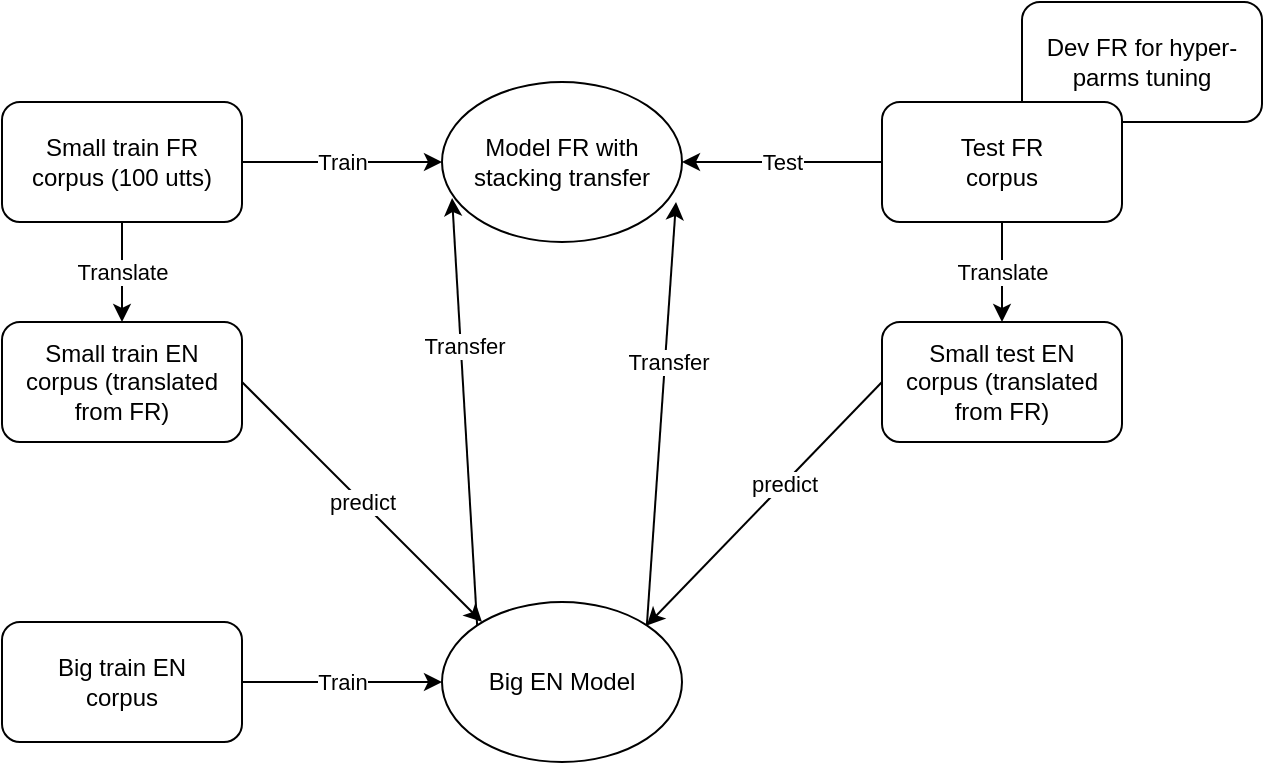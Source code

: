 <mxfile version="12.9.13" type="github">
  <diagram id="e5zmtrrgPIbbWgzgqXBb" name="Page-1">
    <mxGraphModel dx="821" dy="464" grid="1" gridSize="10" guides="1" tooltips="1" connect="1" arrows="1" fold="1" page="1" pageScale="1" pageWidth="850" pageHeight="1100" math="0" shadow="0">
      <root>
        <mxCell id="0" />
        <mxCell id="1" parent="0" />
        <mxCell id="VYg63ry91aRJ3OjFoSVQ-1" value="&lt;div&gt;Small train FR&lt;/div&gt;&lt;div&gt;corpus (100 utts)&lt;br&gt;&lt;/div&gt;" style="rounded=1;whiteSpace=wrap;html=1;" vertex="1" parent="1">
          <mxGeometry x="40" y="80" width="120" height="60" as="geometry" />
        </mxCell>
        <mxCell id="VYg63ry91aRJ3OjFoSVQ-2" value="&lt;div&gt;Model FR with&lt;/div&gt;&lt;div&gt;stacking transfer&lt;br&gt;&lt;/div&gt;" style="ellipse;whiteSpace=wrap;html=1;" vertex="1" parent="1">
          <mxGeometry x="260" y="70" width="120" height="80" as="geometry" />
        </mxCell>
        <mxCell id="VYg63ry91aRJ3OjFoSVQ-3" value="Train" style="endArrow=classic;html=1;exitX=1;exitY=0.5;exitDx=0;exitDy=0;entryX=0;entryY=0.5;entryDx=0;entryDy=0;" edge="1" parent="1" source="VYg63ry91aRJ3OjFoSVQ-1" target="VYg63ry91aRJ3OjFoSVQ-2">
          <mxGeometry width="50" height="50" relative="1" as="geometry">
            <mxPoint x="400" y="270" as="sourcePoint" />
            <mxPoint x="450" y="220" as="targetPoint" />
          </mxGeometry>
        </mxCell>
        <mxCell id="VYg63ry91aRJ3OjFoSVQ-5" value="Test" style="endArrow=classic;html=1;entryX=1;entryY=0.5;entryDx=0;entryDy=0;exitX=0;exitY=0.5;exitDx=0;exitDy=0;" edge="1" parent="1" source="VYg63ry91aRJ3OjFoSVQ-4" target="VYg63ry91aRJ3OjFoSVQ-2">
          <mxGeometry width="50" height="50" relative="1" as="geometry">
            <mxPoint x="400" y="270" as="sourcePoint" />
            <mxPoint x="450" y="220" as="targetPoint" />
          </mxGeometry>
        </mxCell>
        <mxCell id="VYg63ry91aRJ3OjFoSVQ-6" value="&lt;div&gt;Big train EN&lt;/div&gt;&lt;div&gt;corpus&lt;/div&gt;" style="rounded=1;whiteSpace=wrap;html=1;" vertex="1" parent="1">
          <mxGeometry x="40" y="340" width="120" height="60" as="geometry" />
        </mxCell>
        <mxCell id="VYg63ry91aRJ3OjFoSVQ-7" value="Big EN Model" style="ellipse;whiteSpace=wrap;html=1;" vertex="1" parent="1">
          <mxGeometry x="260" y="330" width="120" height="80" as="geometry" />
        </mxCell>
        <mxCell id="VYg63ry91aRJ3OjFoSVQ-8" value="Train" style="endArrow=classic;html=1;exitX=1;exitY=0.5;exitDx=0;exitDy=0;entryX=0;entryY=0.5;entryDx=0;entryDy=0;" edge="1" parent="1" target="VYg63ry91aRJ3OjFoSVQ-7">
          <mxGeometry width="50" height="50" relative="1" as="geometry">
            <mxPoint x="160" y="370" as="sourcePoint" />
            <mxPoint x="450" y="480" as="targetPoint" />
          </mxGeometry>
        </mxCell>
        <mxCell id="VYg63ry91aRJ3OjFoSVQ-9" value="Translate" style="endArrow=classic;html=1;exitX=0.5;exitY=1;exitDx=0;exitDy=0;" edge="1" parent="1" source="VYg63ry91aRJ3OjFoSVQ-1" target="VYg63ry91aRJ3OjFoSVQ-10">
          <mxGeometry width="50" height="50" relative="1" as="geometry">
            <mxPoint x="400" y="270" as="sourcePoint" />
            <mxPoint x="450" y="220" as="targetPoint" />
          </mxGeometry>
        </mxCell>
        <mxCell id="VYg63ry91aRJ3OjFoSVQ-10" value="&lt;div&gt;Small train EN&lt;/div&gt;&lt;div&gt;corpus (translated from FR)&lt;br&gt;&lt;/div&gt;" style="rounded=1;whiteSpace=wrap;html=1;" vertex="1" parent="1">
          <mxGeometry x="40" y="190" width="120" height="60" as="geometry" />
        </mxCell>
        <mxCell id="VYg63ry91aRJ3OjFoSVQ-11" value="Translate" style="endArrow=classic;html=1;exitX=0.5;exitY=1;exitDx=0;exitDy=0;" edge="1" parent="1" target="VYg63ry91aRJ3OjFoSVQ-12">
          <mxGeometry width="50" height="50" relative="1" as="geometry">
            <mxPoint x="540" y="140" as="sourcePoint" />
            <mxPoint x="890" y="220" as="targetPoint" />
          </mxGeometry>
        </mxCell>
        <mxCell id="VYg63ry91aRJ3OjFoSVQ-12" value="&lt;div&gt;Small test EN&lt;/div&gt;&lt;div&gt;corpus (translated from FR)&lt;br&gt;&lt;/div&gt;" style="rounded=1;whiteSpace=wrap;html=1;" vertex="1" parent="1">
          <mxGeometry x="480" y="190" width="120" height="60" as="geometry" />
        </mxCell>
        <mxCell id="VYg63ry91aRJ3OjFoSVQ-13" value="" style="endArrow=classic;html=1;exitX=0;exitY=0;exitDx=0;exitDy=0;entryX=0.042;entryY=0.725;entryDx=0;entryDy=0;entryPerimeter=0;" edge="1" parent="1" source="VYg63ry91aRJ3OjFoSVQ-7" target="VYg63ry91aRJ3OjFoSVQ-2">
          <mxGeometry width="50" height="50" relative="1" as="geometry">
            <mxPoint x="400" y="270" as="sourcePoint" />
            <mxPoint x="250" y="170" as="targetPoint" />
          </mxGeometry>
        </mxCell>
        <mxCell id="VYg63ry91aRJ3OjFoSVQ-18" value="Transfer" style="edgeLabel;html=1;align=center;verticalAlign=middle;resizable=0;points=[];" vertex="1" connectable="0" parent="VYg63ry91aRJ3OjFoSVQ-13">
          <mxGeometry x="0.307" y="-1" relative="1" as="geometry">
            <mxPoint as="offset" />
          </mxGeometry>
        </mxCell>
        <mxCell id="VYg63ry91aRJ3OjFoSVQ-14" value="&lt;div&gt;predict&lt;/div&gt;" style="endArrow=classic;html=1;exitX=1;exitY=0.5;exitDx=0;exitDy=0;" edge="1" parent="1" source="VYg63ry91aRJ3OjFoSVQ-10">
          <mxGeometry width="50" height="50" relative="1" as="geometry">
            <mxPoint x="400" y="270" as="sourcePoint" />
            <mxPoint x="280" y="340" as="targetPoint" />
          </mxGeometry>
        </mxCell>
        <mxCell id="VYg63ry91aRJ3OjFoSVQ-15" value="" style="endArrow=classic;html=1;exitX=0;exitY=0.5;exitDx=0;exitDy=0;entryX=1;entryY=0;entryDx=0;entryDy=0;" edge="1" parent="1" source="VYg63ry91aRJ3OjFoSVQ-12" target="VYg63ry91aRJ3OjFoSVQ-7">
          <mxGeometry width="50" height="50" relative="1" as="geometry">
            <mxPoint x="400" y="270" as="sourcePoint" />
            <mxPoint x="450" y="220" as="targetPoint" />
          </mxGeometry>
        </mxCell>
        <mxCell id="VYg63ry91aRJ3OjFoSVQ-17" value="predict" style="edgeLabel;html=1;align=center;verticalAlign=middle;resizable=0;points=[];" vertex="1" connectable="0" parent="VYg63ry91aRJ3OjFoSVQ-15">
          <mxGeometry x="-0.164" relative="1" as="geometry">
            <mxPoint as="offset" />
          </mxGeometry>
        </mxCell>
        <mxCell id="VYg63ry91aRJ3OjFoSVQ-16" value="" style="endArrow=classic;html=1;exitX=1;exitY=0;exitDx=0;exitDy=0;entryX=0.975;entryY=0.75;entryDx=0;entryDy=0;entryPerimeter=0;" edge="1" parent="1" source="VYg63ry91aRJ3OjFoSVQ-7" target="VYg63ry91aRJ3OjFoSVQ-2">
          <mxGeometry width="50" height="50" relative="1" as="geometry">
            <mxPoint x="400" y="270" as="sourcePoint" />
            <mxPoint x="450" y="220" as="targetPoint" />
          </mxGeometry>
        </mxCell>
        <mxCell id="VYg63ry91aRJ3OjFoSVQ-19" value="Transfer" style="edgeLabel;html=1;align=center;verticalAlign=middle;resizable=0;points=[];" vertex="1" connectable="0" parent="VYg63ry91aRJ3OjFoSVQ-16">
          <mxGeometry x="0.245" y="-1" relative="1" as="geometry">
            <mxPoint as="offset" />
          </mxGeometry>
        </mxCell>
        <mxCell id="VYg63ry91aRJ3OjFoSVQ-20" value="Dev FR for hyper-parms tuning" style="rounded=1;whiteSpace=wrap;html=1;" vertex="1" parent="1">
          <mxGeometry x="550" y="30" width="120" height="60" as="geometry" />
        </mxCell>
        <mxCell id="VYg63ry91aRJ3OjFoSVQ-4" value="&lt;div&gt;Test FR&lt;/div&gt;&lt;div&gt;corpus&lt;br&gt;&lt;/div&gt;" style="rounded=1;whiteSpace=wrap;html=1;" vertex="1" parent="1">
          <mxGeometry x="480" y="80" width="120" height="60" as="geometry" />
        </mxCell>
      </root>
    </mxGraphModel>
  </diagram>
</mxfile>
